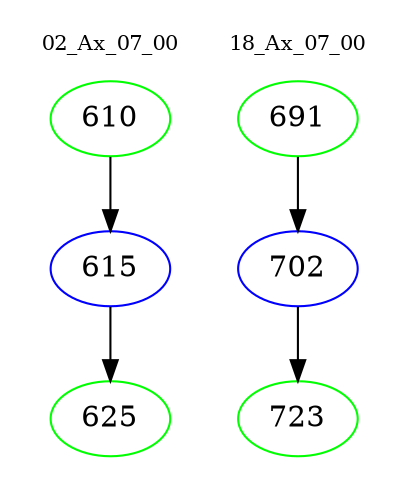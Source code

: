 digraph{
subgraph cluster_0 {
color = white
label = "02_Ax_07_00";
fontsize=10;
T0_610 [label="610", color="green"]
T0_610 -> T0_615 [color="black"]
T0_615 [label="615", color="blue"]
T0_615 -> T0_625 [color="black"]
T0_625 [label="625", color="green"]
}
subgraph cluster_1 {
color = white
label = "18_Ax_07_00";
fontsize=10;
T1_691 [label="691", color="green"]
T1_691 -> T1_702 [color="black"]
T1_702 [label="702", color="blue"]
T1_702 -> T1_723 [color="black"]
T1_723 [label="723", color="green"]
}
}
